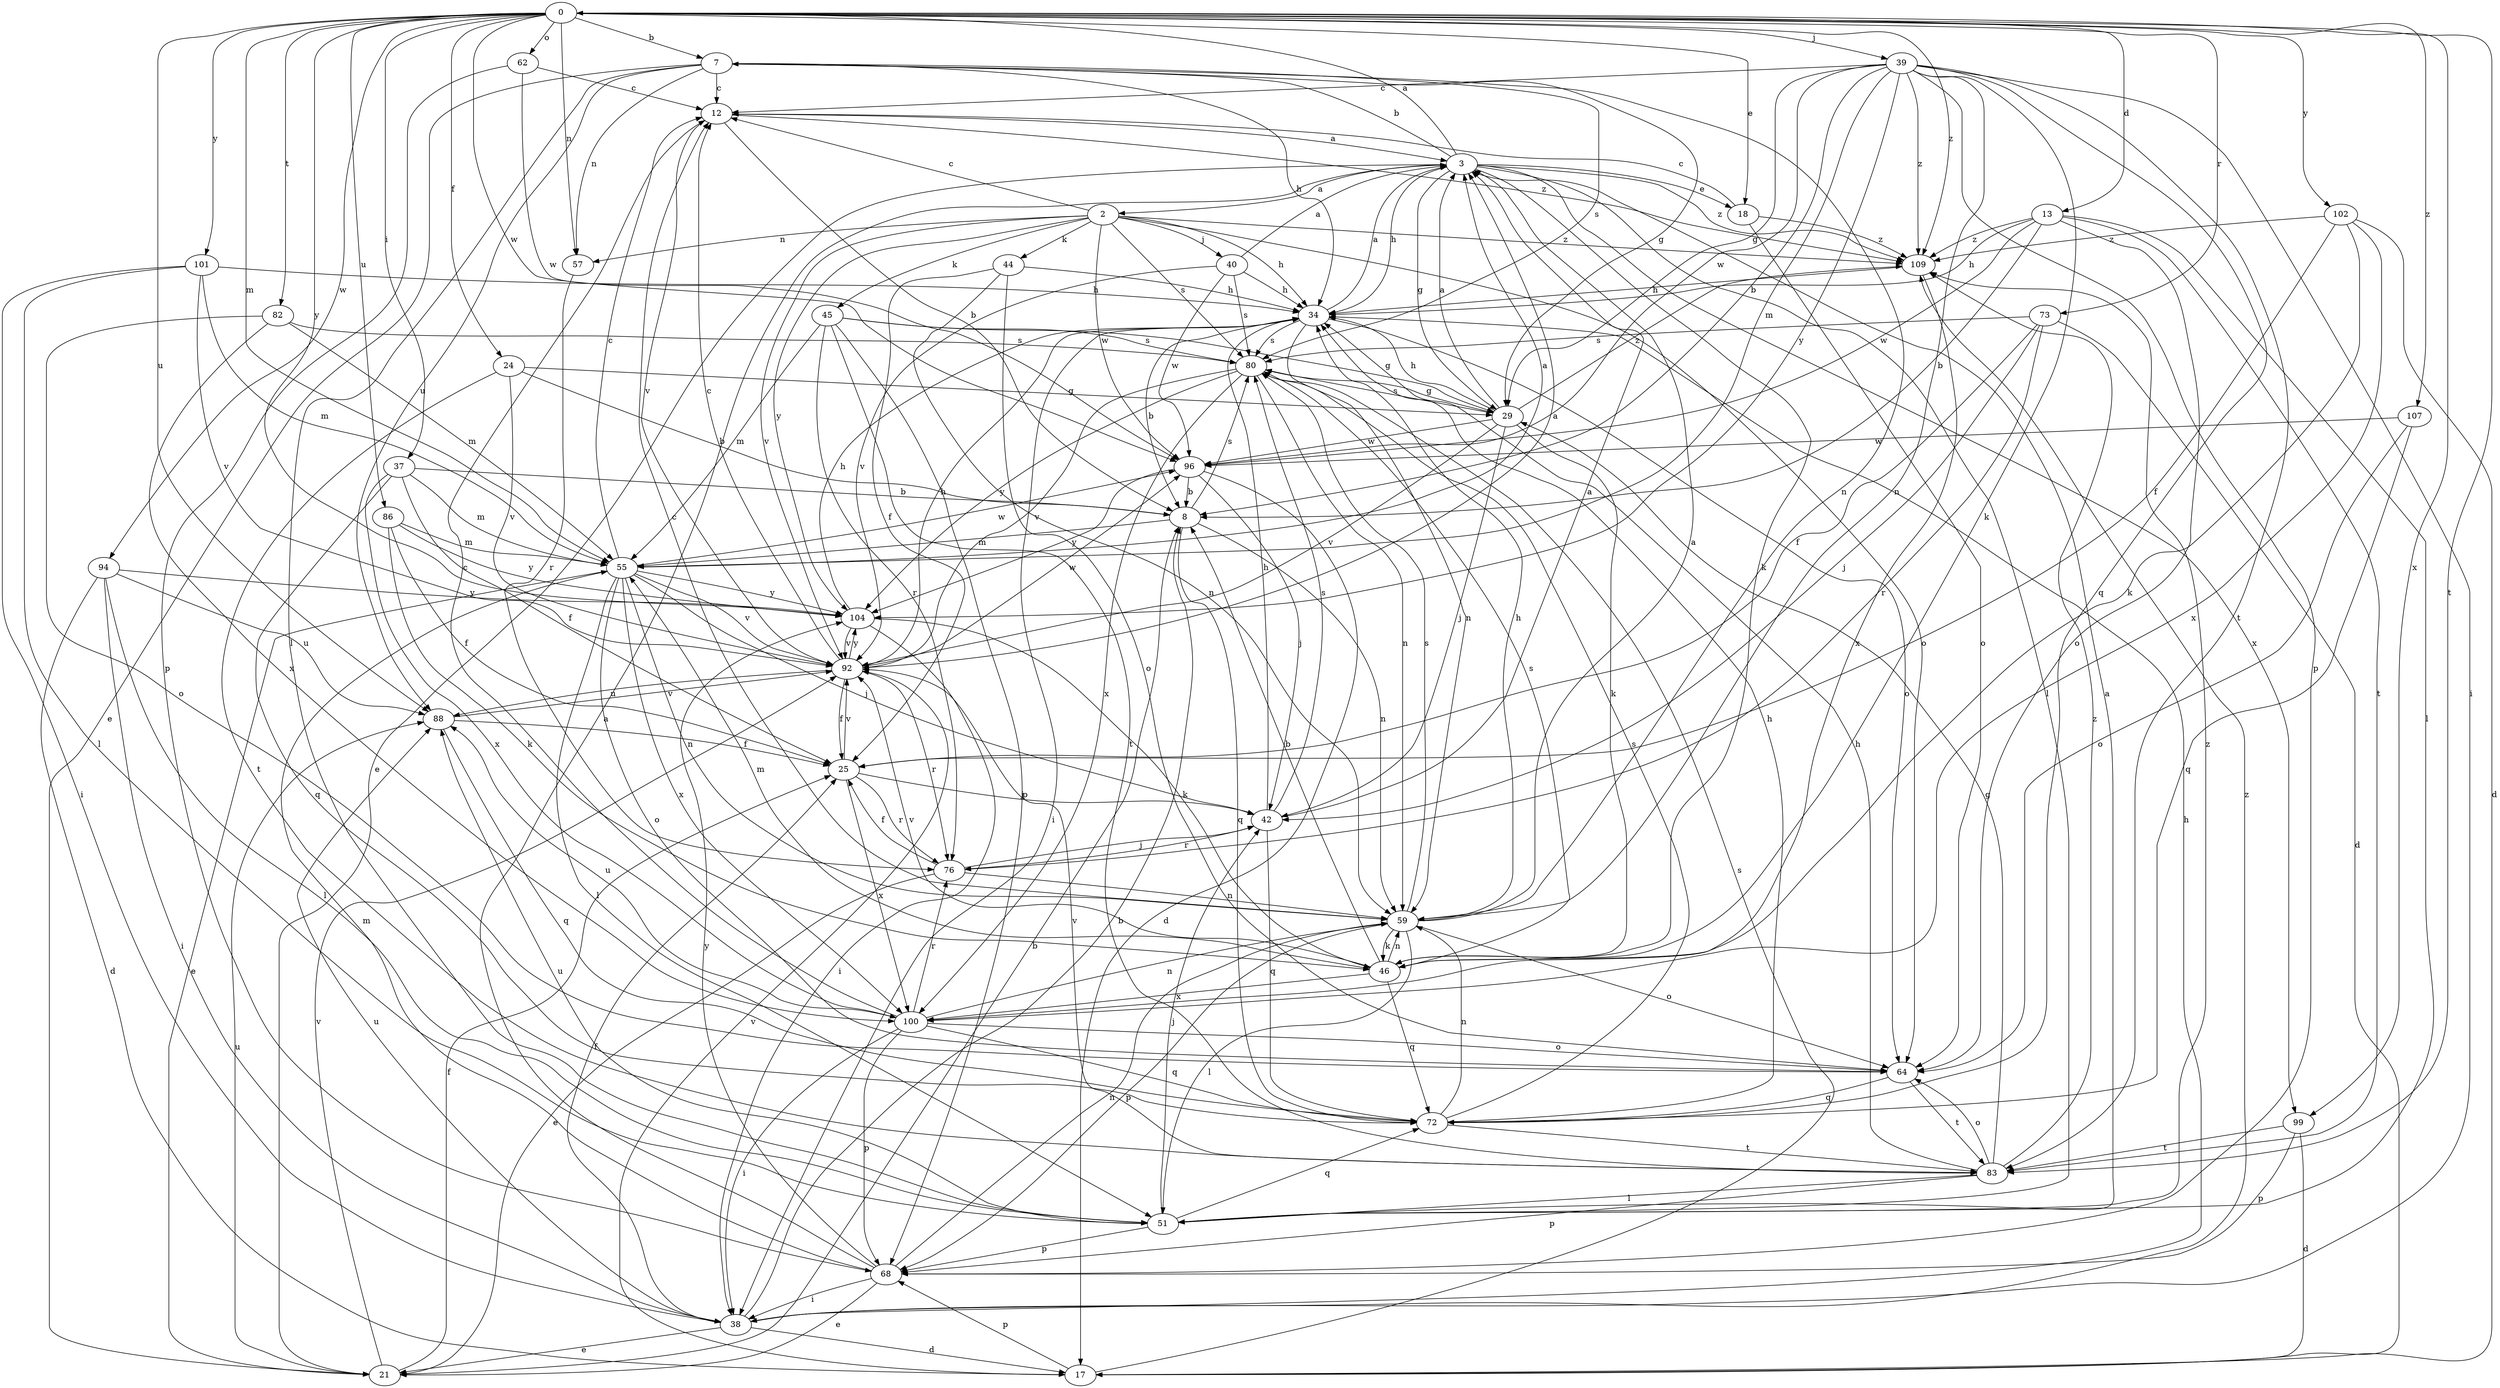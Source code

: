 strict digraph  {
0;
2;
3;
7;
8;
12;
13;
17;
18;
21;
24;
25;
29;
34;
37;
38;
39;
40;
42;
44;
45;
46;
51;
55;
57;
59;
62;
64;
68;
72;
73;
76;
80;
82;
83;
86;
88;
92;
94;
96;
99;
100;
101;
102;
104;
107;
109;
0 -> 7  [label=b];
0 -> 13  [label=d];
0 -> 18  [label=e];
0 -> 24  [label=f];
0 -> 37  [label=i];
0 -> 39  [label=j];
0 -> 55  [label=m];
0 -> 57  [label=n];
0 -> 62  [label=o];
0 -> 73  [label=r];
0 -> 82  [label=t];
0 -> 83  [label=t];
0 -> 86  [label=u];
0 -> 88  [label=u];
0 -> 94  [label=w];
0 -> 96  [label=w];
0 -> 99  [label=x];
0 -> 101  [label=y];
0 -> 102  [label=y];
0 -> 104  [label=y];
0 -> 107  [label=z];
0 -> 109  [label=z];
2 -> 12  [label=c];
2 -> 34  [label=h];
2 -> 40  [label=j];
2 -> 44  [label=k];
2 -> 45  [label=k];
2 -> 57  [label=n];
2 -> 64  [label=o];
2 -> 80  [label=s];
2 -> 92  [label=v];
2 -> 96  [label=w];
2 -> 104  [label=y];
2 -> 109  [label=z];
3 -> 0  [label=a];
3 -> 2  [label=a];
3 -> 7  [label=b];
3 -> 18  [label=e];
3 -> 21  [label=e];
3 -> 29  [label=g];
3 -> 34  [label=h];
3 -> 46  [label=k];
3 -> 51  [label=l];
3 -> 99  [label=x];
3 -> 109  [label=z];
7 -> 12  [label=c];
7 -> 21  [label=e];
7 -> 29  [label=g];
7 -> 34  [label=h];
7 -> 51  [label=l];
7 -> 57  [label=n];
7 -> 59  [label=n];
7 -> 80  [label=s];
7 -> 88  [label=u];
8 -> 55  [label=m];
8 -> 59  [label=n];
8 -> 72  [label=q];
8 -> 80  [label=s];
12 -> 3  [label=a];
12 -> 8  [label=b];
12 -> 92  [label=v];
12 -> 109  [label=z];
13 -> 8  [label=b];
13 -> 34  [label=h];
13 -> 51  [label=l];
13 -> 64  [label=o];
13 -> 83  [label=t];
13 -> 96  [label=w];
13 -> 109  [label=z];
17 -> 68  [label=p];
17 -> 80  [label=s];
17 -> 92  [label=v];
18 -> 12  [label=c];
18 -> 64  [label=o];
18 -> 109  [label=z];
21 -> 8  [label=b];
21 -> 25  [label=f];
21 -> 88  [label=u];
21 -> 92  [label=v];
24 -> 8  [label=b];
24 -> 29  [label=g];
24 -> 83  [label=t];
24 -> 92  [label=v];
25 -> 42  [label=j];
25 -> 76  [label=r];
25 -> 92  [label=v];
25 -> 100  [label=x];
29 -> 3  [label=a];
29 -> 34  [label=h];
29 -> 42  [label=j];
29 -> 46  [label=k];
29 -> 80  [label=s];
29 -> 92  [label=v];
29 -> 96  [label=w];
29 -> 109  [label=z];
34 -> 3  [label=a];
34 -> 8  [label=b];
34 -> 38  [label=i];
34 -> 59  [label=n];
34 -> 64  [label=o];
34 -> 80  [label=s];
37 -> 8  [label=b];
37 -> 25  [label=f];
37 -> 55  [label=m];
37 -> 72  [label=q];
37 -> 100  [label=x];
38 -> 8  [label=b];
38 -> 17  [label=d];
38 -> 21  [label=e];
38 -> 25  [label=f];
38 -> 34  [label=h];
38 -> 88  [label=u];
38 -> 109  [label=z];
39 -> 8  [label=b];
39 -> 12  [label=c];
39 -> 29  [label=g];
39 -> 38  [label=i];
39 -> 46  [label=k];
39 -> 55  [label=m];
39 -> 59  [label=n];
39 -> 68  [label=p];
39 -> 72  [label=q];
39 -> 83  [label=t];
39 -> 96  [label=w];
39 -> 104  [label=y];
39 -> 109  [label=z];
40 -> 3  [label=a];
40 -> 34  [label=h];
40 -> 80  [label=s];
40 -> 92  [label=v];
40 -> 96  [label=w];
42 -> 3  [label=a];
42 -> 34  [label=h];
42 -> 72  [label=q];
42 -> 76  [label=r];
42 -> 80  [label=s];
44 -> 25  [label=f];
44 -> 34  [label=h];
44 -> 59  [label=n];
44 -> 64  [label=o];
45 -> 29  [label=g];
45 -> 55  [label=m];
45 -> 68  [label=p];
45 -> 76  [label=r];
45 -> 80  [label=s];
45 -> 83  [label=t];
46 -> 8  [label=b];
46 -> 55  [label=m];
46 -> 59  [label=n];
46 -> 72  [label=q];
46 -> 80  [label=s];
46 -> 92  [label=v];
46 -> 100  [label=x];
51 -> 3  [label=a];
51 -> 42  [label=j];
51 -> 68  [label=p];
51 -> 72  [label=q];
51 -> 88  [label=u];
51 -> 109  [label=z];
55 -> 3  [label=a];
55 -> 12  [label=c];
55 -> 21  [label=e];
55 -> 42  [label=j];
55 -> 51  [label=l];
55 -> 59  [label=n];
55 -> 64  [label=o];
55 -> 92  [label=v];
55 -> 96  [label=w];
55 -> 100  [label=x];
55 -> 104  [label=y];
57 -> 76  [label=r];
59 -> 3  [label=a];
59 -> 12  [label=c];
59 -> 34  [label=h];
59 -> 46  [label=k];
59 -> 51  [label=l];
59 -> 64  [label=o];
59 -> 68  [label=p];
59 -> 80  [label=s];
62 -> 12  [label=c];
62 -> 68  [label=p];
62 -> 96  [label=w];
64 -> 72  [label=q];
64 -> 83  [label=t];
68 -> 3  [label=a];
68 -> 21  [label=e];
68 -> 38  [label=i];
68 -> 55  [label=m];
68 -> 59  [label=n];
68 -> 104  [label=y];
72 -> 34  [label=h];
72 -> 59  [label=n];
72 -> 80  [label=s];
72 -> 83  [label=t];
73 -> 17  [label=d];
73 -> 25  [label=f];
73 -> 42  [label=j];
73 -> 76  [label=r];
73 -> 80  [label=s];
76 -> 21  [label=e];
76 -> 25  [label=f];
76 -> 42  [label=j];
76 -> 59  [label=n];
80 -> 29  [label=g];
80 -> 59  [label=n];
80 -> 92  [label=v];
80 -> 100  [label=x];
80 -> 104  [label=y];
82 -> 55  [label=m];
82 -> 64  [label=o];
82 -> 80  [label=s];
82 -> 100  [label=x];
83 -> 29  [label=g];
83 -> 34  [label=h];
83 -> 51  [label=l];
83 -> 64  [label=o];
83 -> 68  [label=p];
83 -> 92  [label=v];
83 -> 109  [label=z];
86 -> 25  [label=f];
86 -> 46  [label=k];
86 -> 55  [label=m];
86 -> 104  [label=y];
88 -> 25  [label=f];
88 -> 72  [label=q];
88 -> 92  [label=v];
92 -> 3  [label=a];
92 -> 12  [label=c];
92 -> 25  [label=f];
92 -> 34  [label=h];
92 -> 76  [label=r];
92 -> 88  [label=u];
92 -> 96  [label=w];
92 -> 104  [label=y];
94 -> 17  [label=d];
94 -> 38  [label=i];
94 -> 51  [label=l];
94 -> 88  [label=u];
94 -> 104  [label=y];
96 -> 8  [label=b];
96 -> 17  [label=d];
96 -> 42  [label=j];
96 -> 104  [label=y];
99 -> 17  [label=d];
99 -> 68  [label=p];
99 -> 83  [label=t];
100 -> 12  [label=c];
100 -> 38  [label=i];
100 -> 59  [label=n];
100 -> 64  [label=o];
100 -> 68  [label=p];
100 -> 72  [label=q];
100 -> 76  [label=r];
100 -> 88  [label=u];
101 -> 34  [label=h];
101 -> 38  [label=i];
101 -> 51  [label=l];
101 -> 55  [label=m];
101 -> 92  [label=v];
102 -> 17  [label=d];
102 -> 25  [label=f];
102 -> 46  [label=k];
102 -> 100  [label=x];
102 -> 109  [label=z];
104 -> 34  [label=h];
104 -> 38  [label=i];
104 -> 46  [label=k];
104 -> 92  [label=v];
107 -> 64  [label=o];
107 -> 72  [label=q];
107 -> 96  [label=w];
109 -> 34  [label=h];
109 -> 100  [label=x];
}
